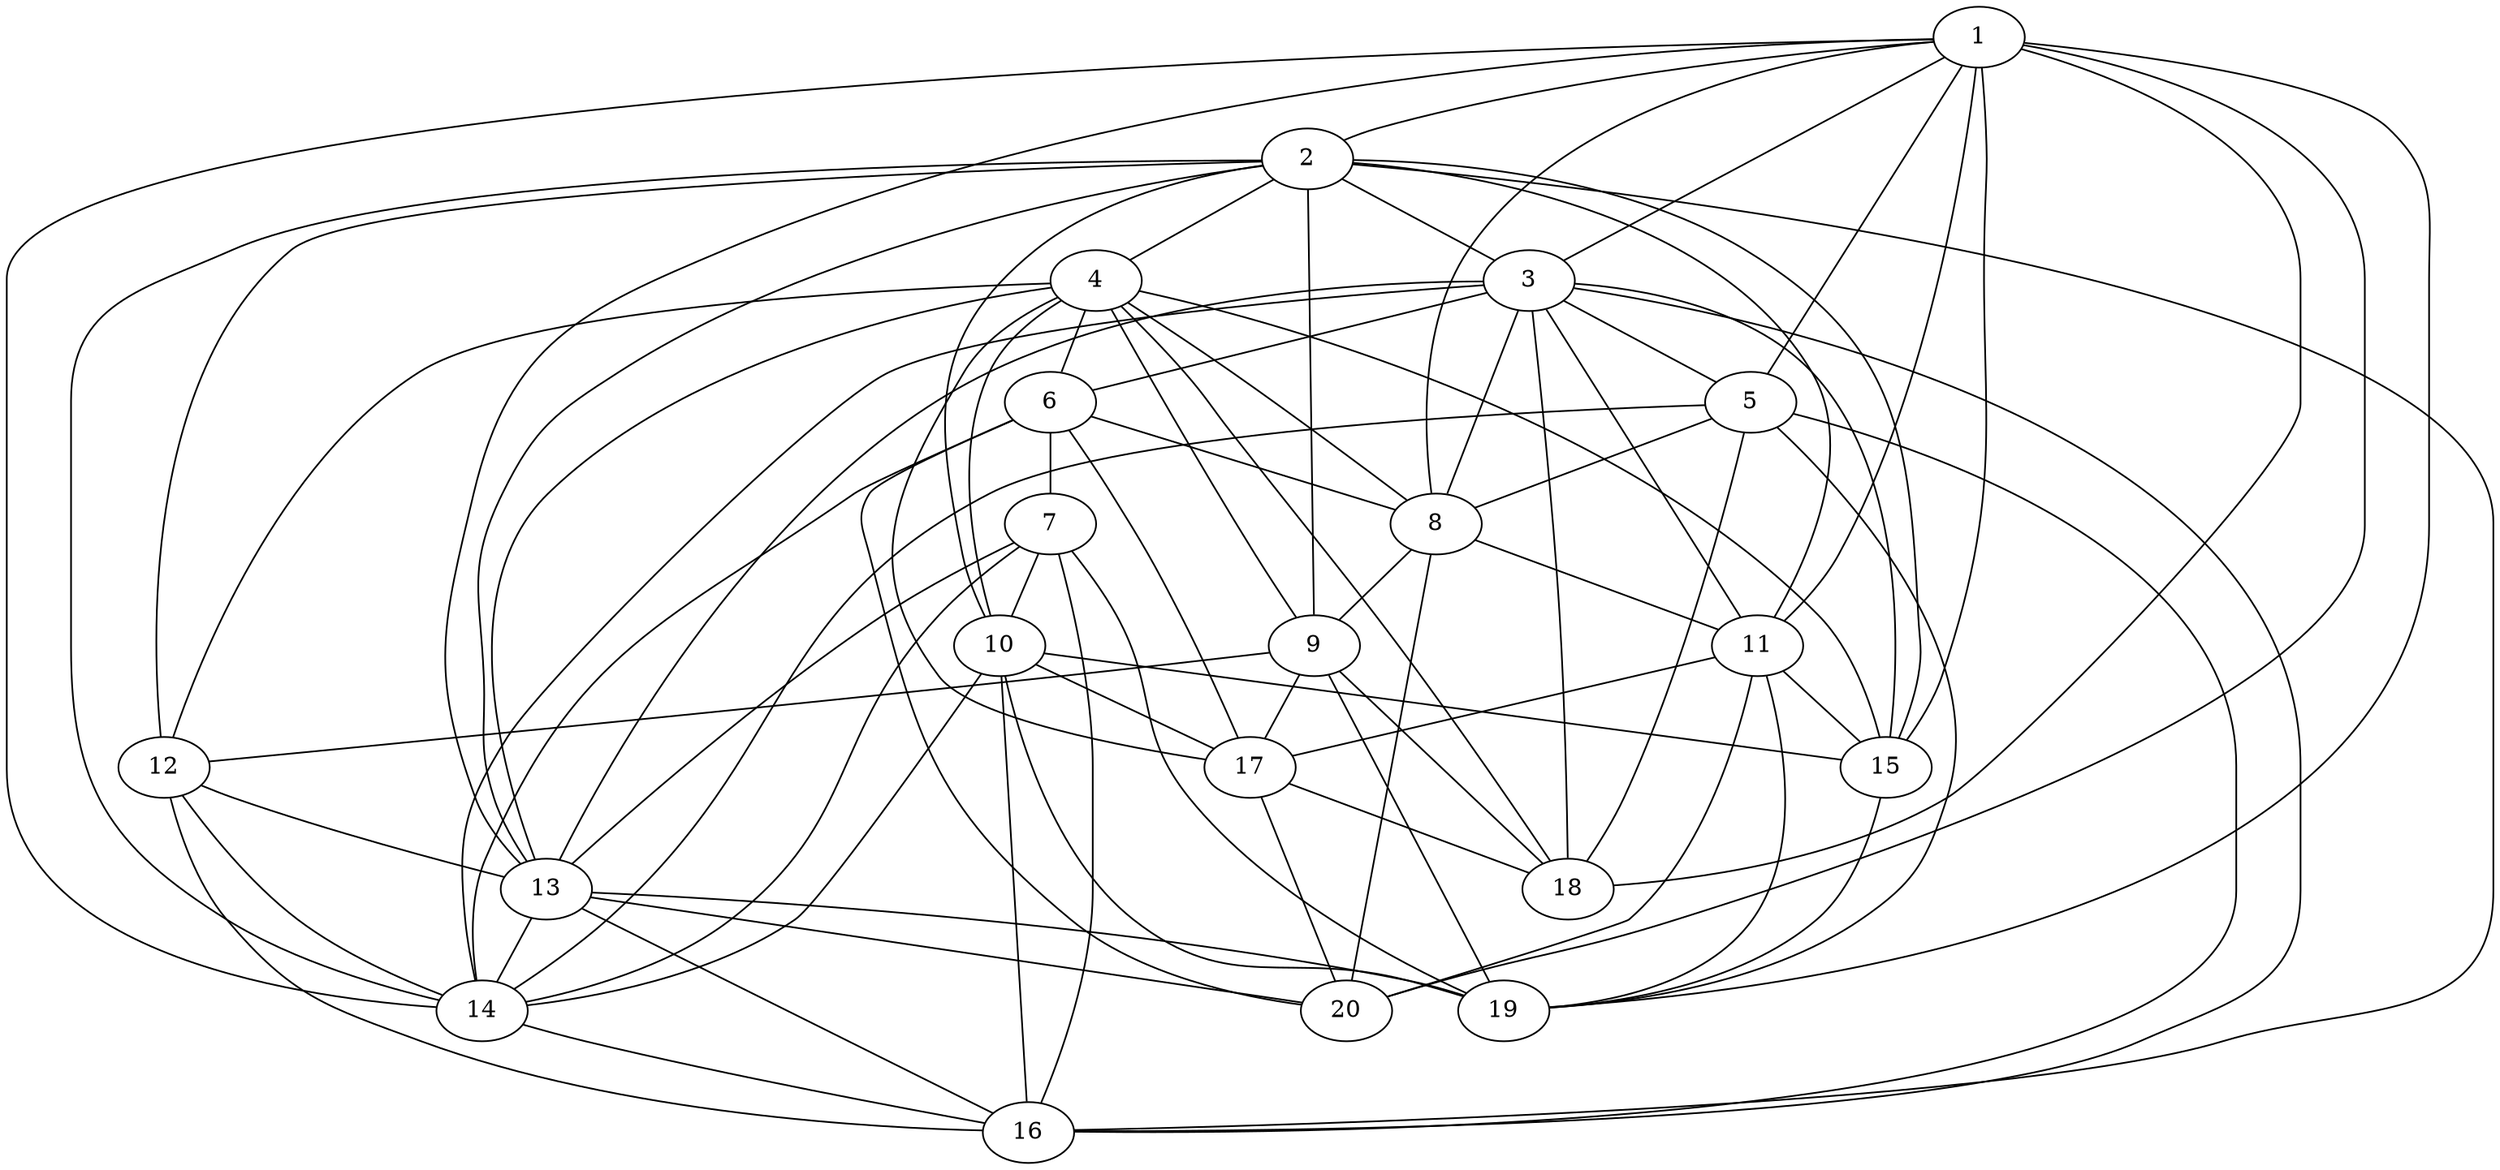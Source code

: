 graph rep_graphG {
	1 -- 2
	1 -- 19
	1 -- 13
	1 -- 5
	1 -- 3
	1 -- 11
	1 -- 18
	1 -- 14
	1 -- 15
	1 -- 20
	1 -- 8
	2 -- 3
	2 -- 4
	2 -- 12
	2 -- 13
	2 -- 15
	2 -- 16
	2 -- 11
	2 -- 9
	2 -- 14
	2 -- 10
	3 -- 5
	3 -- 6
	3 -- 13
	3 -- 15
	3 -- 14
	3 -- 16
	3 -- 18
	3 -- 8
	3 -- 11
	4 -- 17
	4 -- 15
	4 -- 6
	4 -- 13
	4 -- 10
	4 -- 9
	4 -- 12
	4 -- 8
	4 -- 18
	5 -- 14
	5 -- 19
	5 -- 8
	5 -- 18
	5 -- 16
	6 -- 7
	6 -- 8
	6 -- 20
	6 -- 14
	6 -- 17
	7 -- 10
	7 -- 14
	7 -- 13
	7 -- 19
	7 -- 16
	8 -- 9
	8 -- 11
	8 -- 20
	9 -- 18
	9 -- 12
	9 -- 19
	9 -- 17
	10 -- 16
	10 -- 14
	10 -- 15
	10 -- 17
	10 -- 19
	11 -- 15
	11 -- 20
	11 -- 17
	11 -- 19
	12 -- 14
	12 -- 16
	12 -- 13
	13 -- 14
	13 -- 19
	13 -- 16
	13 -- 20
	14 -- 16
	15 -- 19
	17 -- 20
	17 -- 18
}

